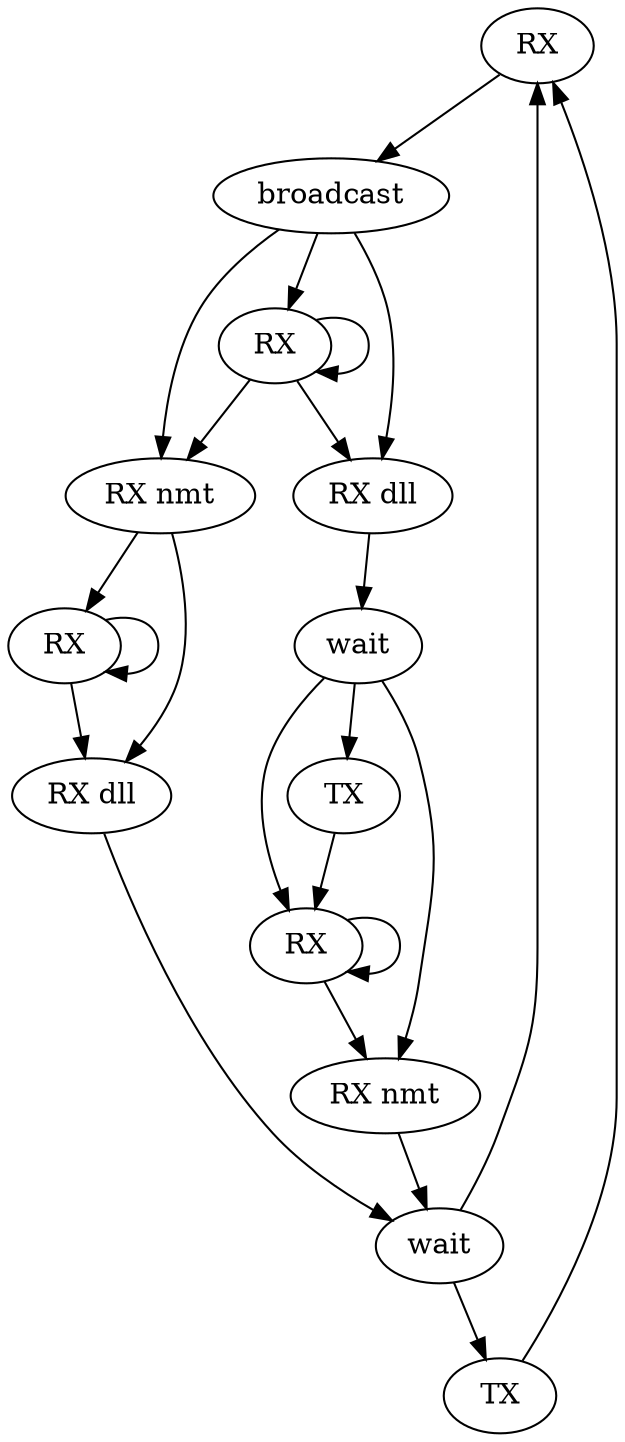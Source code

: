 digraph g {
    rx_0 [label="RX"];
    rx_1 [label="RX"];
    rx_2 [label="RX"];
    rx_3 [label="RX"];
    
    broadcast [label="broadcast"];
    nmt_0 [label="RX nmt"];
    nmt_1 [label="RX nmt"];
    dll_0 [label="RX dll"];
    dll_1 [label="RX dll"];
    
    wait_0 [label="wait"];
    wait_1 [label="wait"];
    
    tx_0 [label="TX"];
    tx_1 [label="TX"];
    
	rx_0 -> broadcast;
	broadcast -> rx_1;
	rx_1 -> rx_1;
	broadcast -> nmt_0;
	broadcast -> dll_0;
	rx_1 -> nmt_0;
	rx_1 -> dll_0;
	dll_0 -> wait_1;
	wait_1 -> rx_2;
	wait_1 -> tx_1;
	wait_1 -> nmt_1;
	nmt_0 -> dll_1;
	
	tx_1 -> rx_2;
	
	
	rx_2 -> rx_2;
	
	rx_2 -> nmt_1;
	
	
	
	nmt_1 -> wait_0;
	nmt_0 -> rx_3;
	rx_3 -> rx_3;
	rx_3 -> dll_1;
	dll_1 -> wait_0;

	wait_0 -> rx_0;
	wait_0 -> tx_0;
	
	tx_0 -> rx_0;
	

}